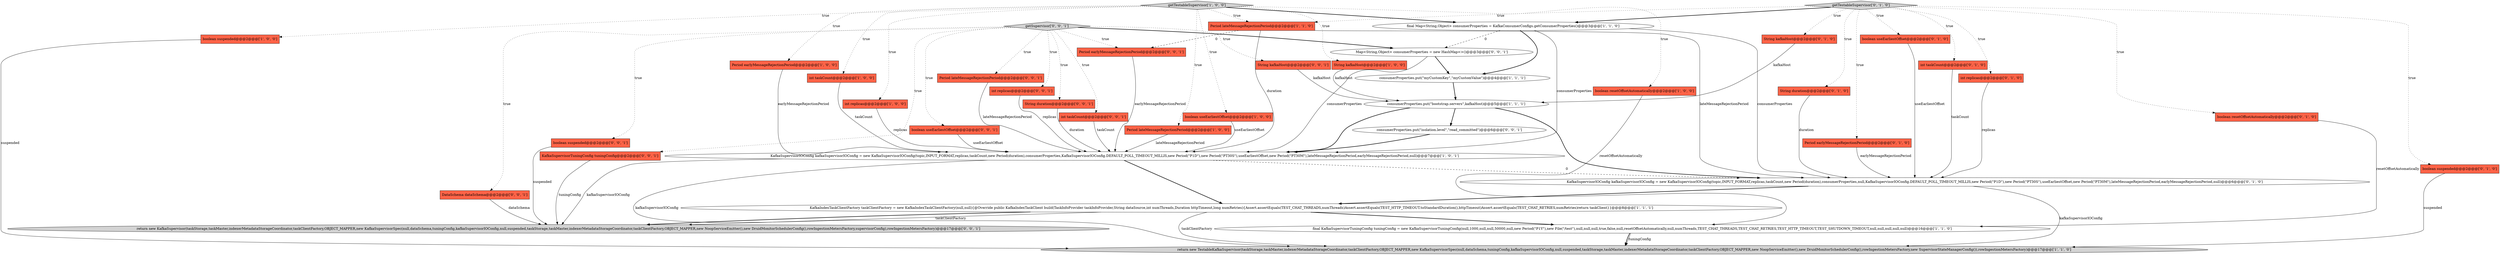 digraph {
30 [style = filled, label = "String kafkaHost@@@2@@@['0', '0', '1']", fillcolor = tomato, shape = box image = "AAA0AAABBB3BBB"];
33 [style = filled, label = "int replicas@@@2@@@['0', '0', '1']", fillcolor = tomato, shape = box image = "AAA0AAABBB3BBB"];
8 [style = filled, label = "getTestableSupervisor['1', '0', '0']", fillcolor = lightgray, shape = diamond image = "AAA0AAABBB1BBB"];
37 [style = filled, label = "String duration@@@2@@@['0', '0', '1']", fillcolor = tomato, shape = box image = "AAA0AAABBB3BBB"];
39 [style = filled, label = "int taskCount@@@2@@@['0', '0', '1']", fillcolor = tomato, shape = box image = "AAA0AAABBB3BBB"];
2 [style = filled, label = "return new TestableKafkaSupervisor(taskStorage,taskMaster,indexerMetadataStorageCoordinator,taskClientFactory,OBJECT_MAPPER,new KafkaSupervisorSpec(null,dataSchema,tuningConfig,kafkaSupervisorIOConfig,null,suspended,taskStorage,taskMaster,indexerMetadataStorageCoordinator,taskClientFactory,OBJECT_MAPPER,new NoopServiceEmitter(),new DruidMonitorSchedulerConfig(),rowIngestionMetersFactory,new SupervisorStateManagerConfig()),rowIngestionMetersFactory)@@@17@@@['1', '1', '0']", fillcolor = lightgray, shape = ellipse image = "AAA0AAABBB1BBB"];
0 [style = filled, label = "Period earlyMessageRejectionPeriod@@@2@@@['1', '0', '0']", fillcolor = tomato, shape = box image = "AAA0AAABBB1BBB"];
5 [style = filled, label = "boolean resetOffsetAutomatically@@@2@@@['1', '0', '0']", fillcolor = tomato, shape = box image = "AAA0AAABBB1BBB"];
24 [style = filled, label = "Period earlyMessageRejectionPeriod@@@2@@@['0', '1', '0']", fillcolor = tomato, shape = box image = "AAA0AAABBB2BBB"];
31 [style = filled, label = "DataSchema dataSchema@@@2@@@['0', '0', '1']", fillcolor = tomato, shape = box image = "AAA0AAABBB3BBB"];
27 [style = filled, label = "boolean useEarliestOffset@@@2@@@['0', '0', '1']", fillcolor = tomato, shape = box image = "AAA0AAABBB3BBB"];
22 [style = filled, label = "boolean resetOffsetAutomatically@@@2@@@['0', '1', '0']", fillcolor = tomato, shape = box image = "AAA0AAABBB2BBB"];
40 [style = filled, label = "Period earlyMessageRejectionPeriod@@@2@@@['0', '0', '1']", fillcolor = tomato, shape = box image = "AAA0AAABBB3BBB"];
38 [style = filled, label = "consumerProperties.put(\"isolation.level\",\"read_committed\")@@@6@@@['0', '0', '1']", fillcolor = white, shape = ellipse image = "AAA0AAABBB3BBB"];
21 [style = filled, label = "boolean useEarliestOffset@@@2@@@['0', '1', '0']", fillcolor = tomato, shape = box image = "AAA0AAABBB2BBB"];
10 [style = filled, label = "boolean suspended@@@2@@@['1', '0', '0']", fillcolor = tomato, shape = box image = "AAA0AAABBB1BBB"];
13 [style = filled, label = "final Map<String,Object> consumerProperties = KafkaConsumerConfigs.getConsumerProperties()@@@3@@@['1', '1', '0']", fillcolor = white, shape = ellipse image = "AAA0AAABBB1BBB"];
17 [style = filled, label = "getTestableSupervisor['0', '1', '0']", fillcolor = lightgray, shape = diamond image = "AAA0AAABBB2BBB"];
29 [style = filled, label = "Period lateMessageRejectionPeriod@@@2@@@['0', '0', '1']", fillcolor = tomato, shape = box image = "AAA0AAABBB3BBB"];
9 [style = filled, label = "consumerProperties.put(\"bootstrap.servers\",kafkaHost)@@@5@@@['1', '1', '1']", fillcolor = white, shape = ellipse image = "AAA0AAABBB1BBB"];
34 [style = filled, label = "boolean suspended@@@2@@@['0', '0', '1']", fillcolor = tomato, shape = box image = "AAA0AAABBB3BBB"];
4 [style = filled, label = "final KafkaSupervisorTuningConfig tuningConfig = new KafkaSupervisorTuningConfig(null,1000,null,null,50000,null,new Period(\"P1Y\"),new File(\"/test\"),null,null,null,true,false,null,resetOffsetAutomatically,null,numThreads,TEST_CHAT_THREADS,TEST_CHAT_RETRIES,TEST_HTTP_TIMEOUT,TEST_SHUTDOWN_TIMEOUT,null,null,null,null,null)@@@16@@@['1', '1', '0']", fillcolor = white, shape = ellipse image = "AAA0AAABBB1BBB"];
23 [style = filled, label = "boolean suspended@@@2@@@['0', '1', '0']", fillcolor = tomato, shape = box image = "AAA0AAABBB2BBB"];
7 [style = filled, label = "int replicas@@@2@@@['1', '0', '0']", fillcolor = tomato, shape = box image = "AAA0AAABBB1BBB"];
28 [style = filled, label = "KafkaSupervisorTuningConfig tuningConfig@@@2@@@['0', '0', '1']", fillcolor = tomato, shape = box image = "AAA0AAABBB3BBB"];
26 [style = filled, label = "int taskCount@@@2@@@['0', '1', '0']", fillcolor = tomato, shape = box image = "AAA0AAABBB2BBB"];
32 [style = filled, label = "return new KafkaSupervisor(taskStorage,taskMaster,indexerMetadataStorageCoordinator,taskClientFactory,OBJECT_MAPPER,new KafkaSupervisorSpec(null,dataSchema,tuningConfig,kafkaSupervisorIOConfig,null,suspended,taskStorage,taskMaster,indexerMetadataStorageCoordinator,taskClientFactory,OBJECT_MAPPER,new NoopServiceEmitter(),new DruidMonitorSchedulerConfig(),rowIngestionMetersFactory,supervisorConfig),rowIngestionMetersFactory)@@@17@@@['0', '0', '1']", fillcolor = lightgray, shape = ellipse image = "AAA0AAABBB3BBB"];
12 [style = filled, label = "boolean useEarliestOffset@@@2@@@['1', '0', '0']", fillcolor = tomato, shape = box image = "AAA0AAABBB1BBB"];
36 [style = filled, label = "Map<String,Object> consumerProperties = new HashMap<>()@@@3@@@['0', '0', '1']", fillcolor = white, shape = ellipse image = "AAA0AAABBB3BBB"];
18 [style = filled, label = "String kafkaHost@@@2@@@['0', '1', '0']", fillcolor = tomato, shape = box image = "AAA0AAABBB2BBB"];
20 [style = filled, label = "int replicas@@@2@@@['0', '1', '0']", fillcolor = tomato, shape = box image = "AAA0AAABBB2BBB"];
19 [style = filled, label = "String duration@@@2@@@['0', '1', '0']", fillcolor = tomato, shape = box image = "AAA0AAABBB2BBB"];
1 [style = filled, label = "KafkaIndexTaskClientFactory taskClientFactory = new KafkaIndexTaskClientFactory(null,null){@Override public KafkaIndexTaskClient build(TaskInfoProvider taskInfoProvider,String dataSource,int numThreads,Duration httpTimeout,long numRetries){Assert.assertEquals(TEST_CHAT_THREADS,numThreads)Assert.assertEquals(TEST_HTTP_TIMEOUT.toStandardDuration(),httpTimeout)Assert.assertEquals(TEST_CHAT_RETRIES,numRetries)return taskClient}}@@@8@@@['1', '1', '1']", fillcolor = white, shape = ellipse image = "AAA0AAABBB1BBB"];
16 [style = filled, label = "Period lateMessageRejectionPeriod@@@2@@@['1', '1', '0']", fillcolor = tomato, shape = box image = "AAA0AAABBB1BBB"];
25 [style = filled, label = "KafkaSupervisorIOConfig kafkaSupervisorIOConfig = new KafkaSupervisorIOConfig(topic,INPUT_FORMAT,replicas,taskCount,new Period(duration),consumerProperties,null,KafkaSupervisorIOConfig.DEFAULT_POLL_TIMEOUT_MILLIS,new Period(\"P1D\"),new Period(\"PT30S\"),useEarliestOffset,new Period(\"PT30M\"),lateMessageRejectionPeriod,earlyMessageRejectionPeriod,null)@@@6@@@['0', '1', '0']", fillcolor = white, shape = ellipse image = "AAA1AAABBB2BBB"];
11 [style = filled, label = "String kafkaHost@@@2@@@['1', '0', '0']", fillcolor = tomato, shape = box image = "AAA0AAABBB1BBB"];
35 [style = filled, label = "getSupervisor['0', '0', '1']", fillcolor = lightgray, shape = diamond image = "AAA0AAABBB3BBB"];
15 [style = filled, label = "consumerProperties.put(\"myCustomKey\",\"myCustomValue\")@@@4@@@['1', '1', '1']", fillcolor = white, shape = ellipse image = "AAA0AAABBB1BBB"];
6 [style = filled, label = "Period lateMessageRejectionPeriod@@@2@@@['1', '0', '0']", fillcolor = tomato, shape = box image = "AAA0AAABBB1BBB"];
3 [style = filled, label = "KafkaSupervisorIOConfig kafkaSupervisorIOConfig = new KafkaSupervisorIOConfig(topic,INPUT_FORMAT,replicas,taskCount,new Period(duration),consumerProperties,KafkaSupervisorIOConfig.DEFAULT_POLL_TIMEOUT_MILLIS,new Period(\"P1D\"),new Period(\"PT30S\"),useEarliestOffset,new Period(\"PT30M\"),lateMessageRejectionPeriod,earlyMessageRejectionPeriod,null)@@@7@@@['1', '0', '1']", fillcolor = white, shape = ellipse image = "AAA0AAABBB1BBB"];
14 [style = filled, label = "int taskCount@@@2@@@['1', '0', '0']", fillcolor = tomato, shape = box image = "AAA0AAABBB1BBB"];
8->10 [style = dotted, label="true"];
17->19 [style = dotted, label="true"];
17->18 [style = dotted, label="true"];
8->11 [style = dotted, label="true"];
31->32 [style = solid, label="dataSchema"];
13->15 [style = bold, label=""];
39->3 [style = solid, label="taskCount"];
8->16 [style = dotted, label="true"];
26->25 [style = solid, label="taskCount"];
5->4 [style = solid, label="resetOffsetAutomatically"];
15->9 [style = bold, label=""];
17->16 [style = dotted, label="true"];
33->3 [style = solid, label="replicas"];
35->37 [style = dotted, label="true"];
36->15 [style = bold, label=""];
1->32 [style = solid, label="taskClientFactory"];
35->29 [style = dotted, label="true"];
1->2 [style = solid, label="taskClientFactory"];
35->33 [style = dotted, label="true"];
30->9 [style = solid, label="kafkaHost"];
8->6 [style = dotted, label="true"];
22->4 [style = solid, label="resetOffsetAutomatically"];
9->3 [style = bold, label=""];
40->3 [style = solid, label="earlyMessageRejectionPeriod"];
17->23 [style = dotted, label="true"];
35->31 [style = dotted, label="true"];
13->25 [style = solid, label="consumerProperties"];
11->9 [style = solid, label="kafkaHost"];
21->25 [style = solid, label="useEarliestOffset"];
3->32 [style = solid, label="kafkaSupervisorIOConfig"];
23->2 [style = solid, label="suspended"];
16->40 [style = dashed, label="0"];
13->36 [style = dashed, label="0"];
8->7 [style = dotted, label="true"];
3->2 [style = solid, label="kafkaSupervisorIOConfig"];
25->2 [style = solid, label="kafkaSupervisorIOConfig"];
7->3 [style = solid, label="replicas"];
3->25 [style = dashed, label="0"];
24->25 [style = solid, label="earlyMessageRejectionPeriod"];
6->3 [style = solid, label="lateMessageRejectionPeriod"];
10->2 [style = solid, label="suspended"];
3->1 [style = bold, label=""];
4->2 [style = bold, label=""];
25->1 [style = bold, label=""];
35->28 [style = dotted, label="true"];
8->12 [style = dotted, label="true"];
28->32 [style = solid, label="tuningConfig"];
38->3 [style = bold, label=""];
35->27 [style = dotted, label="true"];
18->9 [style = solid, label="kafkaHost"];
12->3 [style = solid, label="useEarliestOffset"];
17->20 [style = dotted, label="true"];
17->13 [style = bold, label=""];
17->24 [style = dotted, label="true"];
35->40 [style = dotted, label="true"];
29->3 [style = solid, label="lateMessageRejectionPeriod"];
35->34 [style = dotted, label="true"];
35->36 [style = bold, label=""];
8->13 [style = bold, label=""];
19->25 [style = solid, label="duration"];
1->4 [style = bold, label=""];
4->2 [style = solid, label="tuningConfig"];
8->5 [style = dotted, label="true"];
8->0 [style = dotted, label="true"];
34->32 [style = solid, label="suspended"];
8->14 [style = dotted, label="true"];
16->3 [style = solid, label="duration"];
0->3 [style = solid, label="earlyMessageRejectionPeriod"];
13->3 [style = solid, label="consumerProperties"];
37->3 [style = solid, label="duration"];
17->21 [style = dotted, label="true"];
17->22 [style = dotted, label="true"];
36->3 [style = solid, label="consumerProperties"];
16->25 [style = solid, label="lateMessageRejectionPeriod"];
9->25 [style = bold, label=""];
9->38 [style = bold, label=""];
17->26 [style = dotted, label="true"];
35->30 [style = dotted, label="true"];
35->39 [style = dotted, label="true"];
27->3 [style = solid, label="useEarliestOffset"];
14->3 [style = solid, label="taskCount"];
1->32 [style = bold, label=""];
20->25 [style = solid, label="replicas"];
}

